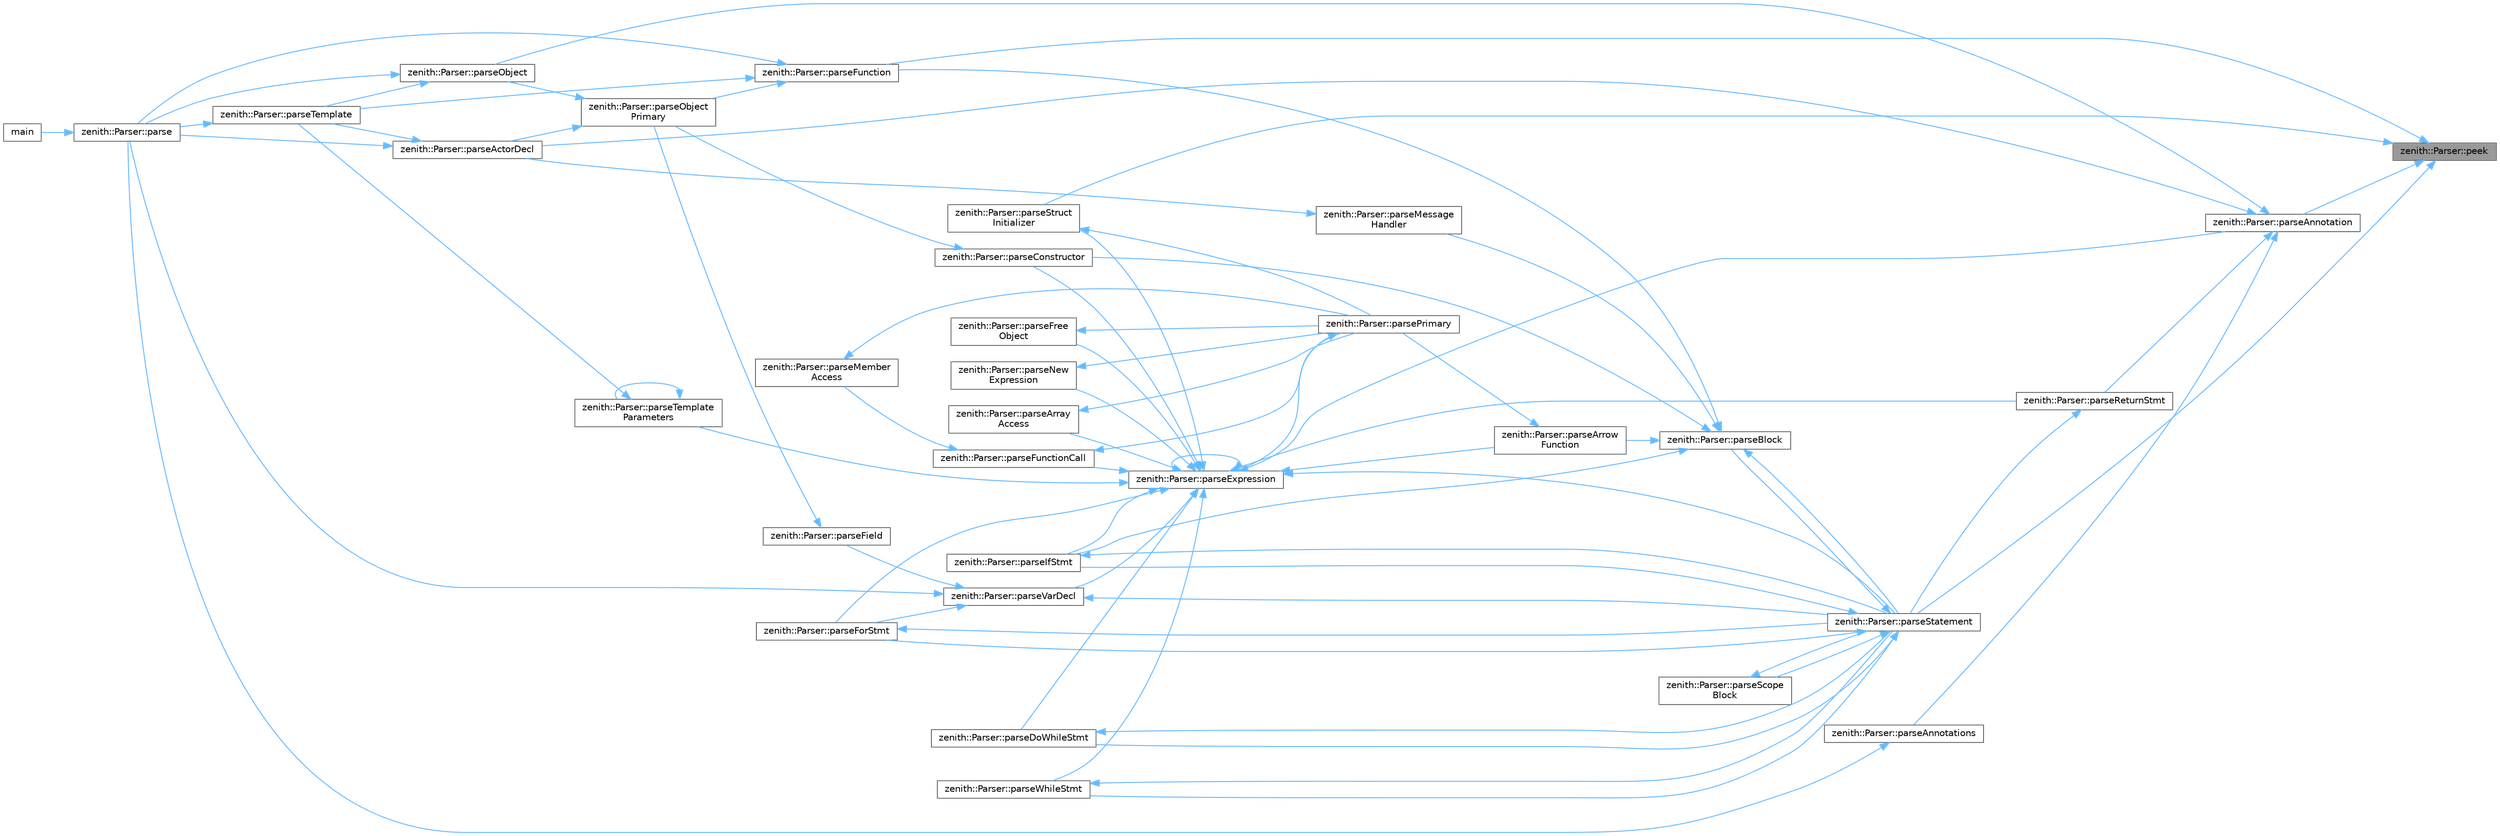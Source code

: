 digraph "zenith::Parser::peek"
{
 // LATEX_PDF_SIZE
  bgcolor="transparent";
  edge [fontname=Helvetica,fontsize=10,labelfontname=Helvetica,labelfontsize=10];
  node [fontname=Helvetica,fontsize=10,shape=box,height=0.2,width=0.4];
  rankdir="RL";
  Node1 [id="Node000001",label="zenith::Parser::peek",height=0.2,width=0.4,color="gray40", fillcolor="grey60", style="filled", fontcolor="black",tooltip=" "];
  Node1 -> Node2 [id="edge1_Node000001_Node000002",dir="back",color="steelblue1",style="solid",tooltip=" "];
  Node2 [id="Node000002",label="zenith::Parser::parseAnnotation",height=0.2,width=0.4,color="grey40", fillcolor="white", style="filled",URL="$classzenith_1_1_parser.html#afff2e82900309df63d9aa89f4d3e31d6",tooltip=" "];
  Node2 -> Node3 [id="edge2_Node000002_Node000003",dir="back",color="steelblue1",style="solid",tooltip=" "];
  Node3 [id="Node000003",label="zenith::Parser::parseActorDecl",height=0.2,width=0.4,color="grey40", fillcolor="white", style="filled",URL="$classzenith_1_1_parser.html#add98eda497298f55d63689af29839db6",tooltip=" "];
  Node3 -> Node4 [id="edge3_Node000003_Node000004",dir="back",color="steelblue1",style="solid",tooltip=" "];
  Node4 [id="Node000004",label="zenith::Parser::parse",height=0.2,width=0.4,color="grey40", fillcolor="white", style="filled",URL="$classzenith_1_1_parser.html#ad56141bb79abcda2cb032137f51d44c6",tooltip=" "];
  Node4 -> Node5 [id="edge4_Node000004_Node000005",dir="back",color="steelblue1",style="solid",tooltip=" "];
  Node5 [id="Node000005",label="main",height=0.2,width=0.4,color="grey40", fillcolor="white", style="filled",URL="$main_8cpp.html#a0ddf1224851353fc92bfbff6f499fa97",tooltip=" "];
  Node3 -> Node6 [id="edge5_Node000003_Node000006",dir="back",color="steelblue1",style="solid",tooltip=" "];
  Node6 [id="Node000006",label="zenith::Parser::parseTemplate",height=0.2,width=0.4,color="grey40", fillcolor="white", style="filled",URL="$classzenith_1_1_parser.html#ac8ba31b8067fb7325c47b2b85e51abe1",tooltip=" "];
  Node6 -> Node4 [id="edge6_Node000006_Node000004",dir="back",color="steelblue1",style="solid",tooltip=" "];
  Node2 -> Node7 [id="edge7_Node000002_Node000007",dir="back",color="steelblue1",style="solid",tooltip=" "];
  Node7 [id="Node000007",label="zenith::Parser::parseAnnotations",height=0.2,width=0.4,color="grey40", fillcolor="white", style="filled",URL="$classzenith_1_1_parser.html#a13606ea02073ecca24a045f676b58518",tooltip=" "];
  Node7 -> Node4 [id="edge8_Node000007_Node000004",dir="back",color="steelblue1",style="solid",tooltip=" "];
  Node2 -> Node8 [id="edge9_Node000002_Node000008",dir="back",color="steelblue1",style="solid",tooltip=" "];
  Node8 [id="Node000008",label="zenith::Parser::parseObject",height=0.2,width=0.4,color="grey40", fillcolor="white", style="filled",URL="$classzenith_1_1_parser.html#abfe2e0682adcad95cc77595ec52bd4da",tooltip=" "];
  Node8 -> Node4 [id="edge10_Node000008_Node000004",dir="back",color="steelblue1",style="solid",tooltip=" "];
  Node8 -> Node6 [id="edge11_Node000008_Node000006",dir="back",color="steelblue1",style="solid",tooltip=" "];
  Node2 -> Node9 [id="edge12_Node000002_Node000009",dir="back",color="steelblue1",style="solid",tooltip=" "];
  Node9 [id="Node000009",label="zenith::Parser::parseReturnStmt",height=0.2,width=0.4,color="grey40", fillcolor="white", style="filled",URL="$classzenith_1_1_parser.html#a5e026e55d4a57bea1b5ffa7d3b5e93a8",tooltip=" "];
  Node9 -> Node10 [id="edge13_Node000009_Node000010",dir="back",color="steelblue1",style="solid",tooltip=" "];
  Node10 [id="Node000010",label="zenith::Parser::parseStatement",height=0.2,width=0.4,color="grey40", fillcolor="white", style="filled",URL="$classzenith_1_1_parser.html#ada8dc19e8cb4a0f1b37d3ef6a2eb3f9d",tooltip=" "];
  Node10 -> Node11 [id="edge14_Node000010_Node000011",dir="back",color="steelblue1",style="solid",tooltip=" "];
  Node11 [id="Node000011",label="zenith::Parser::parseBlock",height=0.2,width=0.4,color="grey40", fillcolor="white", style="filled",URL="$classzenith_1_1_parser.html#afed5c18e77fc012fe5db9f9e6175e642",tooltip=" "];
  Node11 -> Node12 [id="edge15_Node000011_Node000012",dir="back",color="steelblue1",style="solid",tooltip=" "];
  Node12 [id="Node000012",label="zenith::Parser::parseArrow\lFunction",height=0.2,width=0.4,color="grey40", fillcolor="white", style="filled",URL="$classzenith_1_1_parser.html#a7ea0f8e309ed2fbdf1a9e2ebfa2fbf8d",tooltip=" "];
  Node12 -> Node13 [id="edge16_Node000012_Node000013",dir="back",color="steelblue1",style="solid",tooltip=" "];
  Node13 [id="Node000013",label="zenith::Parser::parsePrimary",height=0.2,width=0.4,color="grey40", fillcolor="white", style="filled",URL="$classzenith_1_1_parser.html#a9425b18adfbb62629ae5ea654addc7cb",tooltip=" "];
  Node13 -> Node14 [id="edge17_Node000013_Node000014",dir="back",color="steelblue1",style="solid",tooltip=" "];
  Node14 [id="Node000014",label="zenith::Parser::parseExpression",height=0.2,width=0.4,color="grey40", fillcolor="white", style="filled",URL="$classzenith_1_1_parser.html#a239906fd51d54598f6d3dcc18d97b6b9",tooltip=" "];
  Node14 -> Node2 [id="edge18_Node000014_Node000002",dir="back",color="steelblue1",style="solid",tooltip=" "];
  Node14 -> Node15 [id="edge19_Node000014_Node000015",dir="back",color="steelblue1",style="solid",tooltip=" "];
  Node15 [id="Node000015",label="zenith::Parser::parseArray\lAccess",height=0.2,width=0.4,color="grey40", fillcolor="white", style="filled",URL="$classzenith_1_1_parser.html#ad32b5cfe98f909cade9216d65b046f58",tooltip=" "];
  Node15 -> Node13 [id="edge20_Node000015_Node000013",dir="back",color="steelblue1",style="solid",tooltip=" "];
  Node14 -> Node12 [id="edge21_Node000014_Node000012",dir="back",color="steelblue1",style="solid",tooltip=" "];
  Node14 -> Node16 [id="edge22_Node000014_Node000016",dir="back",color="steelblue1",style="solid",tooltip=" "];
  Node16 [id="Node000016",label="zenith::Parser::parseConstructor",height=0.2,width=0.4,color="grey40", fillcolor="white", style="filled",URL="$classzenith_1_1_parser.html#ae37a2b420e456af55c07efd04676b4af",tooltip=" "];
  Node16 -> Node17 [id="edge23_Node000016_Node000017",dir="back",color="steelblue1",style="solid",tooltip=" "];
  Node17 [id="Node000017",label="zenith::Parser::parseObject\lPrimary",height=0.2,width=0.4,color="grey40", fillcolor="white", style="filled",URL="$classzenith_1_1_parser.html#a74f0f075ac6a9a7935b8b0b20bd1f3ef",tooltip=" "];
  Node17 -> Node3 [id="edge24_Node000017_Node000003",dir="back",color="steelblue1",style="solid",tooltip=" "];
  Node17 -> Node8 [id="edge25_Node000017_Node000008",dir="back",color="steelblue1",style="solid",tooltip=" "];
  Node14 -> Node18 [id="edge26_Node000014_Node000018",dir="back",color="steelblue1",style="solid",tooltip=" "];
  Node18 [id="Node000018",label="zenith::Parser::parseDoWhileStmt",height=0.2,width=0.4,color="grey40", fillcolor="white", style="filled",URL="$classzenith_1_1_parser.html#a17d038fc7ad2c0dac1b038889f4426ca",tooltip=" "];
  Node18 -> Node10 [id="edge27_Node000018_Node000010",dir="back",color="steelblue1",style="solid",tooltip=" "];
  Node14 -> Node14 [id="edge28_Node000014_Node000014",dir="back",color="steelblue1",style="solid",tooltip=" "];
  Node14 -> Node19 [id="edge29_Node000014_Node000019",dir="back",color="steelblue1",style="solid",tooltip=" "];
  Node19 [id="Node000019",label="zenith::Parser::parseForStmt",height=0.2,width=0.4,color="grey40", fillcolor="white", style="filled",URL="$classzenith_1_1_parser.html#ab8ae32b49e1a7d1492f14c6b381aa52b",tooltip=" "];
  Node19 -> Node10 [id="edge30_Node000019_Node000010",dir="back",color="steelblue1",style="solid",tooltip=" "];
  Node14 -> Node20 [id="edge31_Node000014_Node000020",dir="back",color="steelblue1",style="solid",tooltip=" "];
  Node20 [id="Node000020",label="zenith::Parser::parseFree\lObject",height=0.2,width=0.4,color="grey40", fillcolor="white", style="filled",URL="$classzenith_1_1_parser.html#a697fe5477ca0023efdefd6e66f4e0a49",tooltip=" "];
  Node20 -> Node13 [id="edge32_Node000020_Node000013",dir="back",color="steelblue1",style="solid",tooltip=" "];
  Node14 -> Node21 [id="edge33_Node000014_Node000021",dir="back",color="steelblue1",style="solid",tooltip=" "];
  Node21 [id="Node000021",label="zenith::Parser::parseFunctionCall",height=0.2,width=0.4,color="grey40", fillcolor="white", style="filled",URL="$classzenith_1_1_parser.html#ae2442c2e624e13794605b1ff56047ee8",tooltip=" "];
  Node21 -> Node22 [id="edge34_Node000021_Node000022",dir="back",color="steelblue1",style="solid",tooltip=" "];
  Node22 [id="Node000022",label="zenith::Parser::parseMember\lAccess",height=0.2,width=0.4,color="grey40", fillcolor="white", style="filled",URL="$classzenith_1_1_parser.html#a5f581f39453bce8e553d9d96c5c8d0d2",tooltip=" "];
  Node22 -> Node13 [id="edge35_Node000022_Node000013",dir="back",color="steelblue1",style="solid",tooltip=" "];
  Node21 -> Node13 [id="edge36_Node000021_Node000013",dir="back",color="steelblue1",style="solid",tooltip=" "];
  Node14 -> Node23 [id="edge37_Node000014_Node000023",dir="back",color="steelblue1",style="solid",tooltip=" "];
  Node23 [id="Node000023",label="zenith::Parser::parseIfStmt",height=0.2,width=0.4,color="grey40", fillcolor="white", style="filled",URL="$classzenith_1_1_parser.html#a6086729ddce119c88e10fe622d069d8f",tooltip=" "];
  Node23 -> Node10 [id="edge38_Node000023_Node000010",dir="back",color="steelblue1",style="solid",tooltip=" "];
  Node14 -> Node24 [id="edge39_Node000014_Node000024",dir="back",color="steelblue1",style="solid",tooltip=" "];
  Node24 [id="Node000024",label="zenith::Parser::parseNew\lExpression",height=0.2,width=0.4,color="grey40", fillcolor="white", style="filled",URL="$classzenith_1_1_parser.html#aa984ed730ca80620a7033d259b6faea5",tooltip=" "];
  Node24 -> Node13 [id="edge40_Node000024_Node000013",dir="back",color="steelblue1",style="solid",tooltip=" "];
  Node14 -> Node9 [id="edge41_Node000014_Node000009",dir="back",color="steelblue1",style="solid",tooltip=" "];
  Node14 -> Node10 [id="edge42_Node000014_Node000010",dir="back",color="steelblue1",style="solid",tooltip=" "];
  Node14 -> Node25 [id="edge43_Node000014_Node000025",dir="back",color="steelblue1",style="solid",tooltip=" "];
  Node25 [id="Node000025",label="zenith::Parser::parseStruct\lInitializer",height=0.2,width=0.4,color="grey40", fillcolor="white", style="filled",URL="$classzenith_1_1_parser.html#a4646bbfa2a663abbc777ae26d44e9522",tooltip=" "];
  Node25 -> Node13 [id="edge44_Node000025_Node000013",dir="back",color="steelblue1",style="solid",tooltip=" "];
  Node14 -> Node26 [id="edge45_Node000014_Node000026",dir="back",color="steelblue1",style="solid",tooltip=" "];
  Node26 [id="Node000026",label="zenith::Parser::parseTemplate\lParameters",height=0.2,width=0.4,color="grey40", fillcolor="white", style="filled",URL="$classzenith_1_1_parser.html#aa809de3ebc29d840ad9bc99c0b6ce956",tooltip=" "];
  Node26 -> Node6 [id="edge46_Node000026_Node000006",dir="back",color="steelblue1",style="solid",tooltip=" "];
  Node26 -> Node26 [id="edge47_Node000026_Node000026",dir="back",color="steelblue1",style="solid",tooltip=" "];
  Node14 -> Node27 [id="edge48_Node000014_Node000027",dir="back",color="steelblue1",style="solid",tooltip=" "];
  Node27 [id="Node000027",label="zenith::Parser::parseVarDecl",height=0.2,width=0.4,color="grey40", fillcolor="white", style="filled",URL="$classzenith_1_1_parser.html#a4846f1e07a0155bb95bfee2888cd4e49",tooltip=" "];
  Node27 -> Node4 [id="edge49_Node000027_Node000004",dir="back",color="steelblue1",style="solid",tooltip=" "];
  Node27 -> Node28 [id="edge50_Node000027_Node000028",dir="back",color="steelblue1",style="solid",tooltip=" "];
  Node28 [id="Node000028",label="zenith::Parser::parseField",height=0.2,width=0.4,color="grey40", fillcolor="white", style="filled",URL="$classzenith_1_1_parser.html#a12db59c0397e2ec966e47382f55b4ab8",tooltip=" "];
  Node28 -> Node17 [id="edge51_Node000028_Node000017",dir="back",color="steelblue1",style="solid",tooltip=" "];
  Node27 -> Node19 [id="edge52_Node000027_Node000019",dir="back",color="steelblue1",style="solid",tooltip=" "];
  Node27 -> Node10 [id="edge53_Node000027_Node000010",dir="back",color="steelblue1",style="solid",tooltip=" "];
  Node14 -> Node29 [id="edge54_Node000014_Node000029",dir="back",color="steelblue1",style="solid",tooltip=" "];
  Node29 [id="Node000029",label="zenith::Parser::parseWhileStmt",height=0.2,width=0.4,color="grey40", fillcolor="white", style="filled",URL="$classzenith_1_1_parser.html#a6f8fd13014d6a0e82f53ce08a8f9766d",tooltip=" "];
  Node29 -> Node10 [id="edge55_Node000029_Node000010",dir="back",color="steelblue1",style="solid",tooltip=" "];
  Node11 -> Node16 [id="edge56_Node000011_Node000016",dir="back",color="steelblue1",style="solid",tooltip=" "];
  Node11 -> Node30 [id="edge57_Node000011_Node000030",dir="back",color="steelblue1",style="solid",tooltip=" "];
  Node30 [id="Node000030",label="zenith::Parser::parseFunction",height=0.2,width=0.4,color="grey40", fillcolor="white", style="filled",URL="$classzenith_1_1_parser.html#a8647a213885b6a7d25032d40410f827b",tooltip=" "];
  Node30 -> Node4 [id="edge58_Node000030_Node000004",dir="back",color="steelblue1",style="solid",tooltip=" "];
  Node30 -> Node17 [id="edge59_Node000030_Node000017",dir="back",color="steelblue1",style="solid",tooltip=" "];
  Node30 -> Node6 [id="edge60_Node000030_Node000006",dir="back",color="steelblue1",style="solid",tooltip=" "];
  Node11 -> Node23 [id="edge61_Node000011_Node000023",dir="back",color="steelblue1",style="solid",tooltip=" "];
  Node11 -> Node31 [id="edge62_Node000011_Node000031",dir="back",color="steelblue1",style="solid",tooltip=" "];
  Node31 [id="Node000031",label="zenith::Parser::parseMessage\lHandler",height=0.2,width=0.4,color="grey40", fillcolor="white", style="filled",URL="$classzenith_1_1_parser.html#a78d55766725bfdd0c7b718adf355eee3",tooltip=" "];
  Node31 -> Node3 [id="edge63_Node000031_Node000003",dir="back",color="steelblue1",style="solid",tooltip=" "];
  Node11 -> Node10 [id="edge64_Node000011_Node000010",dir="back",color="steelblue1",style="solid",tooltip=" "];
  Node10 -> Node18 [id="edge65_Node000010_Node000018",dir="back",color="steelblue1",style="solid",tooltip=" "];
  Node10 -> Node19 [id="edge66_Node000010_Node000019",dir="back",color="steelblue1",style="solid",tooltip=" "];
  Node10 -> Node23 [id="edge67_Node000010_Node000023",dir="back",color="steelblue1",style="solid",tooltip=" "];
  Node10 -> Node32 [id="edge68_Node000010_Node000032",dir="back",color="steelblue1",style="solid",tooltip=" "];
  Node32 [id="Node000032",label="zenith::Parser::parseScope\lBlock",height=0.2,width=0.4,color="grey40", fillcolor="white", style="filled",URL="$classzenith_1_1_parser.html#acd4ccda2b4a409498daa93e31f2bc23f",tooltip=" "];
  Node32 -> Node10 [id="edge69_Node000032_Node000010",dir="back",color="steelblue1",style="solid",tooltip=" "];
  Node10 -> Node29 [id="edge70_Node000010_Node000029",dir="back",color="steelblue1",style="solid",tooltip=" "];
  Node1 -> Node30 [id="edge71_Node000001_Node000030",dir="back",color="steelblue1",style="solid",tooltip=" "];
  Node1 -> Node10 [id="edge72_Node000001_Node000010",dir="back",color="steelblue1",style="solid",tooltip=" "];
  Node1 -> Node25 [id="edge73_Node000001_Node000025",dir="back",color="steelblue1",style="solid",tooltip=" "];
}
